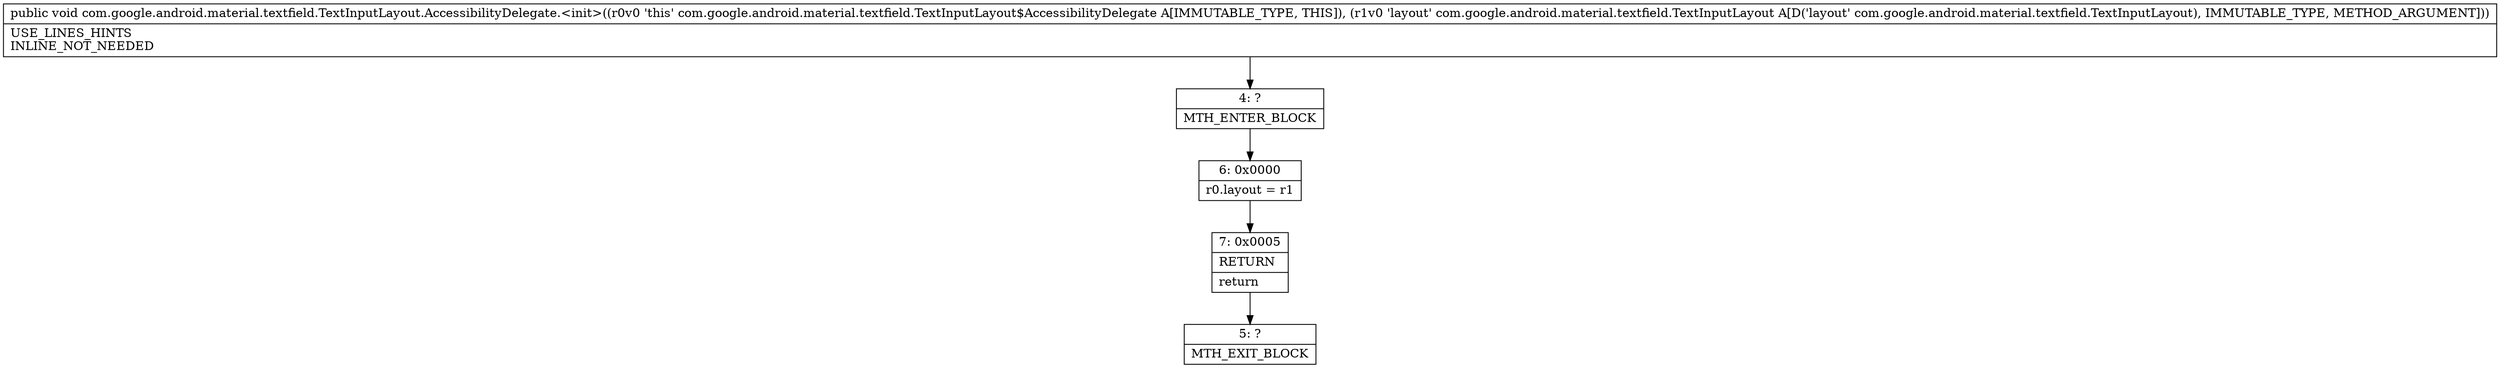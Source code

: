 digraph "CFG forcom.google.android.material.textfield.TextInputLayout.AccessibilityDelegate.\<init\>(Lcom\/google\/android\/material\/textfield\/TextInputLayout;)V" {
Node_4 [shape=record,label="{4\:\ ?|MTH_ENTER_BLOCK\l}"];
Node_6 [shape=record,label="{6\:\ 0x0000|r0.layout = r1\l}"];
Node_7 [shape=record,label="{7\:\ 0x0005|RETURN\l|return\l}"];
Node_5 [shape=record,label="{5\:\ ?|MTH_EXIT_BLOCK\l}"];
MethodNode[shape=record,label="{public void com.google.android.material.textfield.TextInputLayout.AccessibilityDelegate.\<init\>((r0v0 'this' com.google.android.material.textfield.TextInputLayout$AccessibilityDelegate A[IMMUTABLE_TYPE, THIS]), (r1v0 'layout' com.google.android.material.textfield.TextInputLayout A[D('layout' com.google.android.material.textfield.TextInputLayout), IMMUTABLE_TYPE, METHOD_ARGUMENT]))  | USE_LINES_HINTS\lINLINE_NOT_NEEDED\l}"];
MethodNode -> Node_4;Node_4 -> Node_6;
Node_6 -> Node_7;
Node_7 -> Node_5;
}

